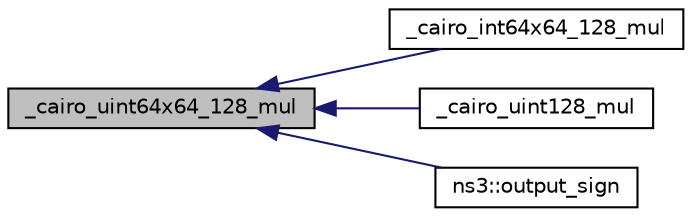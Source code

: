 digraph "_cairo_uint64x64_128_mul"
{
  edge [fontname="Helvetica",fontsize="10",labelfontname="Helvetica",labelfontsize="10"];
  node [fontname="Helvetica",fontsize="10",shape=record];
  rankdir="LR";
  Node1 [label="_cairo_uint64x64_128_mul",height=0.2,width=0.4,color="black", fillcolor="grey75", style="filled", fontcolor="black"];
  Node1 -> Node2 [dir="back",color="midnightblue",fontsize="10",style="solid"];
  Node2 [label="_cairo_int64x64_128_mul",height=0.2,width=0.4,color="black", fillcolor="white", style="filled",URL="$d2/d34/cairo-wideint_8c.html#a744989b52c7f126d8849286bedff76f1"];
  Node1 -> Node3 [dir="back",color="midnightblue",fontsize="10",style="solid"];
  Node3 [label="_cairo_uint128_mul",height=0.2,width=0.4,color="black", fillcolor="white", style="filled",URL="$d2/d34/cairo-wideint_8c.html#af8bc146554c0f9732258ccbd7457a0a1"];
  Node1 -> Node4 [dir="back",color="midnightblue",fontsize="10",style="solid"];
  Node4 [label="ns3::output_sign",height=0.2,width=0.4,color="black", fillcolor="white", style="filled",URL="$df/dc6/group__highprec.html#gabc1eadf47a990215c1b0b131d4f52cf9"];
}

